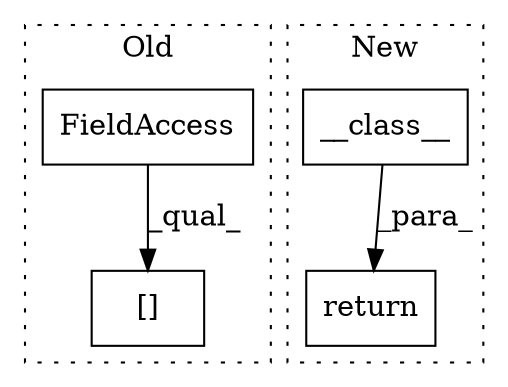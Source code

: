 digraph G {
subgraph cluster0 {
1 [label="[]" a="2" s="6064,6084" l="18,1" shape="box"];
3 [label="FieldAccess" a="22" s="6064" l="17" shape="box"];
label = "Old";
style="dotted";
}
subgraph cluster1 {
2 [label="__class__" a="32" s="2608,2683" l="10,1" shape="box"];
4 [label="return" a="41" s="2596" l="7" shape="box"];
label = "New";
style="dotted";
}
2 -> 4 [label="_para_"];
3 -> 1 [label="_qual_"];
}